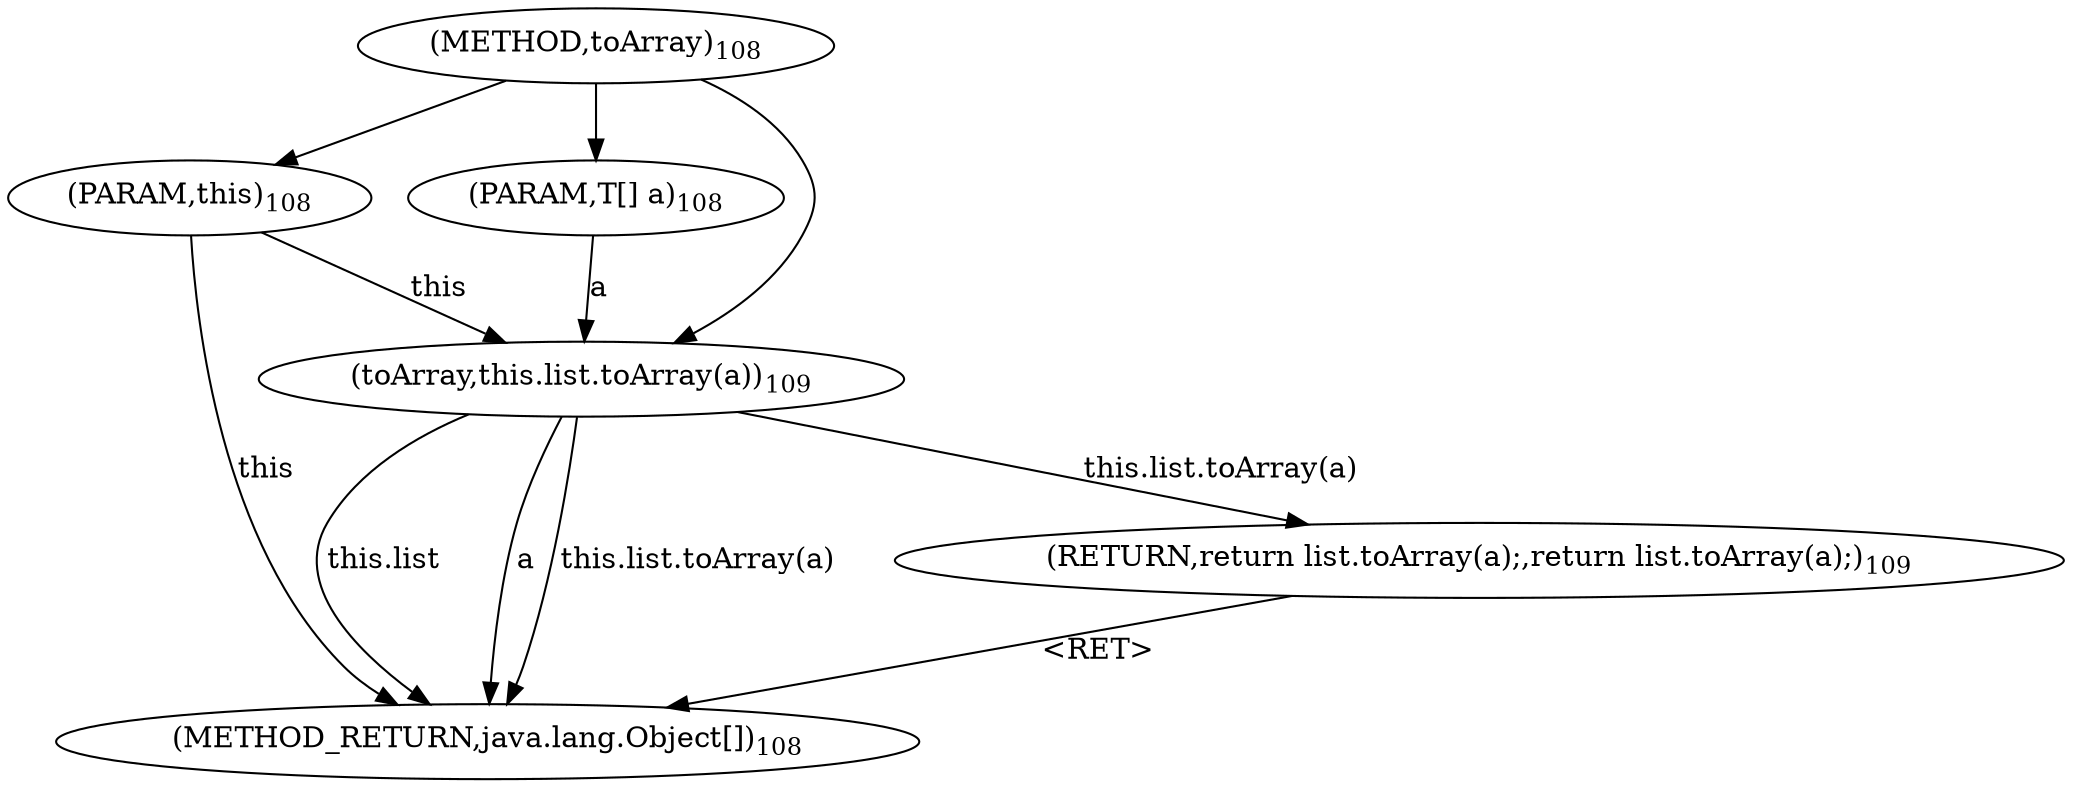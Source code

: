 digraph "toArray" {  
"352" [label = <(METHOD,toArray)<SUB>108</SUB>> ]
"364" [label = <(METHOD_RETURN,java.lang.Object[])<SUB>108</SUB>> ]
"353" [label = <(PARAM,this)<SUB>108</SUB>> ]
"354" [label = <(PARAM,T[] a)<SUB>108</SUB>> ]
"356" [label = <(RETURN,return list.toArray(a);,return list.toArray(a);)<SUB>109</SUB>> ]
"357" [label = <(toArray,this.list.toArray(a))<SUB>109</SUB>> ]
"357" [label = <(toArray,this.list.toArray(a))<SUB>109</SUB>> ]
"357" [label = <(toArray,this.list.toArray(a))<SUB>109</SUB>> ]
  "356" -> "364"  [ label = "&lt;RET&gt;"] 
  "353" -> "364"  [ label = "this"] 
  "357" -> "364"  [ label = "this.list"] 
  "357" -> "364"  [ label = "a"] 
  "357" -> "364"  [ label = "this.list.toArray(a)"] 
  "352" -> "353" 
  "352" -> "354" 
  "357" -> "356"  [ label = "this.list.toArray(a)"] 
  "353" -> "357"  [ label = "this"] 
  "354" -> "357"  [ label = "a"] 
  "352" -> "357" 
}
